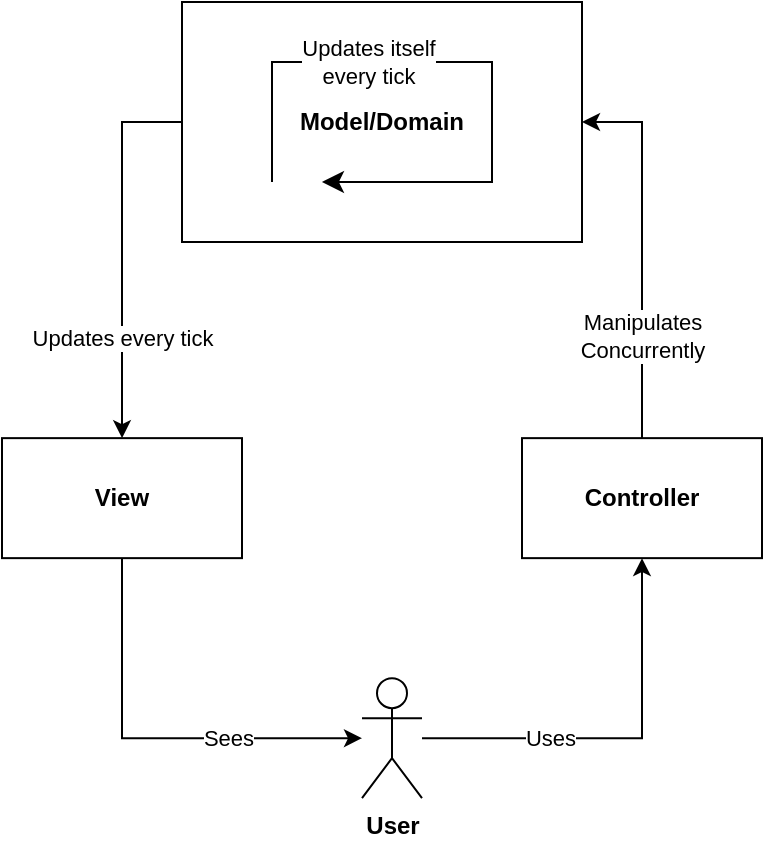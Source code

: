 <mxfile version="20.8.23" type="device"><diagram name="Page-1" id="UGuYCOENedxdiYUAf9Vf"><mxGraphModel dx="840" dy="439" grid="1" gridSize="10" guides="1" tooltips="1" connect="1" arrows="1" fold="1" page="1" pageScale="1" pageWidth="827" pageHeight="1169" math="0" shadow="0"><root><mxCell id="0"/><mxCell id="1" parent="0"/><mxCell id="Kq6MUdj3mwIY1rf1f_Is-13" style="edgeStyle=orthogonalEdgeStyle;rounded=0;orthogonalLoop=1;jettySize=auto;html=1;startArrow=none;startFill=0;endArrow=classic;endFill=1;entryX=0.5;entryY=0;entryDx=0;entryDy=0;exitX=0;exitY=0.5;exitDx=0;exitDy=0;" edge="1" parent="1" source="Kq6MUdj3mwIY1rf1f_Is-1" target="Kq6MUdj3mwIY1rf1f_Is-2"><mxGeometry relative="1" as="geometry"><mxPoint x="325" y="440" as="sourcePoint"/><mxPoint x="295" y="570" as="targetPoint"/></mxGeometry></mxCell><mxCell id="Kq6MUdj3mwIY1rf1f_Is-32" value="Updates every tick" style="edgeLabel;html=1;align=center;verticalAlign=middle;resizable=0;points=[];fontSize=11;" vertex="1" connectable="0" parent="Kq6MUdj3mwIY1rf1f_Is-13"><mxGeometry x="0.465" relative="1" as="geometry"><mxPoint as="offset"/></mxGeometry></mxCell><mxCell id="Kq6MUdj3mwIY1rf1f_Is-1" value="&lt;b&gt;Model/Domain&lt;/b&gt;" style="rounded=0;whiteSpace=wrap;html=1;" vertex="1" parent="1"><mxGeometry x="330" y="360" width="200" height="120" as="geometry"/></mxCell><mxCell id="Kq6MUdj3mwIY1rf1f_Is-2" value="&lt;b&gt;View&lt;/b&gt;" style="rounded=0;whiteSpace=wrap;html=1;" vertex="1" parent="1"><mxGeometry x="240" y="578.07" width="120" height="60" as="geometry"/></mxCell><mxCell id="Kq6MUdj3mwIY1rf1f_Is-11" style="edgeStyle=orthogonalEdgeStyle;rounded=0;orthogonalLoop=1;jettySize=auto;html=1;entryX=1;entryY=0.5;entryDx=0;entryDy=0;startArrow=none;startFill=0;endArrow=classic;endFill=1;exitX=0.5;exitY=0;exitDx=0;exitDy=0;" edge="1" parent="1" source="Kq6MUdj3mwIY1rf1f_Is-3" target="Kq6MUdj3mwIY1rf1f_Is-1"><mxGeometry relative="1" as="geometry"/></mxCell><mxCell id="Kq6MUdj3mwIY1rf1f_Is-12" value="Manipulates&lt;br&gt;Concurrently" style="edgeLabel;html=1;align=center;verticalAlign=middle;resizable=0;points=[];" vertex="1" connectable="0" parent="Kq6MUdj3mwIY1rf1f_Is-11"><mxGeometry x="-0.201" y="3" relative="1" as="geometry"><mxPoint x="3" y="24" as="offset"/></mxGeometry></mxCell><mxCell id="Kq6MUdj3mwIY1rf1f_Is-3" value="&lt;b&gt;Controller&lt;/b&gt;" style="rounded=0;whiteSpace=wrap;html=1;" vertex="1" parent="1"><mxGeometry x="500" y="578.07" width="120" height="60" as="geometry"/></mxCell><mxCell id="Kq6MUdj3mwIY1rf1f_Is-6" style="edgeStyle=orthogonalEdgeStyle;rounded=0;orthogonalLoop=1;jettySize=auto;html=1;" edge="1" parent="1" source="Kq6MUdj3mwIY1rf1f_Is-4" target="Kq6MUdj3mwIY1rf1f_Is-3"><mxGeometry relative="1" as="geometry"/></mxCell><mxCell id="Kq6MUdj3mwIY1rf1f_Is-7" value="Uses" style="edgeLabel;html=1;align=center;verticalAlign=middle;resizable=0;points=[];" vertex="1" connectable="0" parent="Kq6MUdj3mwIY1rf1f_Is-6"><mxGeometry x="-0.181" relative="1" as="geometry"><mxPoint x="-18" as="offset"/></mxGeometry></mxCell><mxCell id="Kq6MUdj3mwIY1rf1f_Is-10" value="Sees" style="edgeStyle=orthogonalEdgeStyle;rounded=0;orthogonalLoop=1;jettySize=auto;html=1;entryX=0.5;entryY=1;entryDx=0;entryDy=0;startArrow=classic;startFill=1;endArrow=none;endFill=0;" edge="1" parent="1" source="Kq6MUdj3mwIY1rf1f_Is-4" target="Kq6MUdj3mwIY1rf1f_Is-2"><mxGeometry x="-0.364" relative="1" as="geometry"><mxPoint as="offset"/></mxGeometry></mxCell><mxCell id="Kq6MUdj3mwIY1rf1f_Is-4" value="&lt;b&gt;User&lt;/b&gt;" style="shape=umlActor;verticalLabelPosition=bottom;verticalAlign=top;html=1;outlineConnect=0;" vertex="1" parent="1"><mxGeometry x="420" y="698.07" width="30" height="60" as="geometry"/></mxCell><mxCell id="Kq6MUdj3mwIY1rf1f_Is-28" value="" style="edgeStyle=segmentEdgeStyle;endArrow=classic;html=1;curved=0;rounded=0;endSize=8;startSize=8;exitX=0.225;exitY=0.75;exitDx=0;exitDy=0;exitPerimeter=0;" edge="1" parent="1" source="Kq6MUdj3mwIY1rf1f_Is-1"><mxGeometry width="50" height="50" relative="1" as="geometry"><mxPoint x="375" y="440" as="sourcePoint"/><mxPoint x="399.97" y="449.97" as="targetPoint"/><Array as="points"><mxPoint x="375" y="390"/><mxPoint x="485" y="390"/><mxPoint x="485" y="450"/></Array></mxGeometry></mxCell><mxCell id="Kq6MUdj3mwIY1rf1f_Is-29" value="Updates itself&lt;br style=&quot;font-size: 11px;&quot;&gt;every tick" style="edgeLabel;html=1;align=center;verticalAlign=middle;resizable=0;points=[];fontSize=11;" vertex="1" connectable="0" parent="Kq6MUdj3mwIY1rf1f_Is-28"><mxGeometry x="-0.451" relative="1" as="geometry"><mxPoint x="21" as="offset"/></mxGeometry></mxCell></root></mxGraphModel></diagram></mxfile>